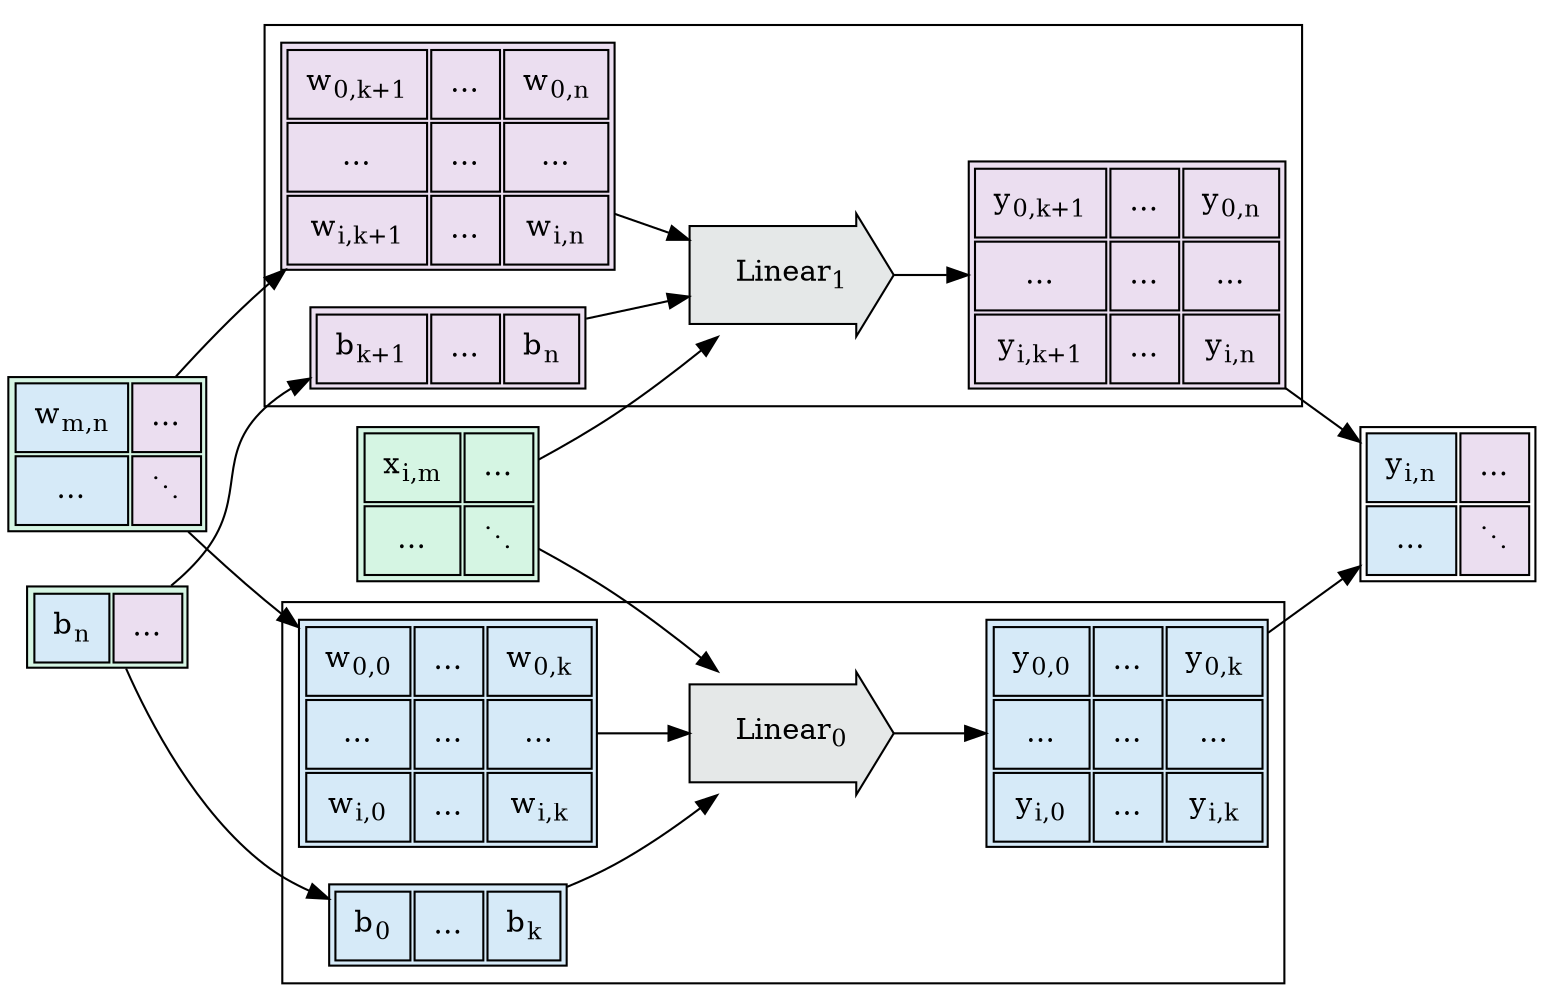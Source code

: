 digraph G {
    rankdir=LR;

    x [
        shape="plain",
        label=<
        <table bgcolor="#D5F5E3" cellpadding="8">
            <tr>
                <td>x<sub>i,m</sub></td>
                <td>…</td>
                </tr>
            <tr>
                <td>…</td>
                <td>⋱</td>
                </tr>
            </table>
        >,
    ];

    w [
        shape="plain",
        label=<
        <table bgcolor="#D5F5E3" cellpadding="8">
            <tr>
                <td bgcolor="#D6EAF8">w<sub>m,n</sub></td>
                <td bgcolor="#EBDEF0">…</td>
                </tr>
            <tr>
                <td bgcolor="#D6EAF8">…</td>
                <td bgcolor="#EBDEF0">⋱</td>
                </tr>
            </table>
        >,
    ];

    b [
        shape="plain",
        label=<
        <table bgcolor="#D5F5E3" cellpadding="8">
            <tr>
                <td bgcolor="#D6EAF8">b<sub>n</sub></td>
                <td bgcolor="#EBDEF0">…</td>
                </tr>
            </table>
        >,
    ];


    subgraph cluster_0 {

    w0 [
        shape="plain",
        label=<
        <table bgcolor="#D6EAF8" cellpadding="8">
            <tr>
                <td>w<sub>0,0</sub></td>
                <td>…</td>
                <td>w<sub>0,k</sub></td>
                </tr>
            <tr>
                <td>…</td>
                <td>…</td>
                <td>…</td>
                </tr>
            <tr>
                <td>w<sub>i,0</sub></td>
                <td>…</td>
                <td>w<sub>i,k</sub></td>
                </tr>
            </table>
        >,
    ];

    b0 [
        shape="plain",
        label=<
        <table bgcolor="#D6EAF8" cellpadding="8">
            <tr>
                <td>b<sub>0</sub></td>
                <td>…</td>
                <td>b<sub>k</sub></td>
                </tr>
            </table>
        >,
    ];

    op0 [
        label=<Linear<sub>0</sub>>,
        shape=rarrow,
        style=filled,
        fillcolor="#E5E8E8",
        margin=0.3
    ];

    y0 [
        shape="plain",
        label=<
        <table bgcolor="#D6EAF8" cellpadding="8">
            <tr>
                <td>y<sub>0,0</sub></td>
                <td>…</td>
                <td>y<sub>0,k</sub></td>
                </tr>
            <tr>
                <td>…</td>
                <td>…</td>
                <td>…</td>
                </tr>
            <tr>
                <td>y<sub>i,0</sub></td>
                <td>…</td>
                <td>y<sub>i,k</sub></td>
                </tr>
            </table>
        >,
    ];

    b0 -> op0;
    op0 -> y0;

    }

    subgraph cluster_1 {

    wk [
        shape="plain",
        label=<
        <table bgcolor="#EBDEF0" cellpadding="8">
            <tr>
                <td>w<sub>0,k+1</sub></td>
                <td>…</td>
                <td>w<sub>0,n</sub></td>
                </tr>
            <tr>
                <td>…</td>
                <td>…</td>
                <td>…</td>
                </tr>
            <tr>
                <td>w<sub>i,k+1</sub></td>
                <td>…</td>
                <td>w<sub>i,n</sub></td>
                </tr>
            </table>
        >,
    ];

    bk [
        shape="plain",
        label=<
        <table bgcolor="#EBDEF0" cellpadding="8">
            <tr>
                <td>b<sub>k+1</sub></td>
                <td>…</td>
                <td>b<sub>n</sub></td>
                </tr>
            </table>
        >,
    ];

    yk [
        shape="plain",
        label=<
        <table bgcolor="#EBDEF0" cellpadding="8">
            <tr>
                <td>y<sub>0,k+1</sub></td>
                <td>…</td>
                <td>y<sub>0,n</sub></td>
                </tr>
            <tr>
                <td>…</td>
                <td>…</td>
                <td>…</td>
                </tr>
            <tr>
                <td>y<sub>i,k+1</sub></td>
                <td>…</td>
                <td>y<sub>i,n</sub></td>
                </tr>
            </table>
        >,
    ];

    opk [
        label=<Linear<sub>1</sub>>,
        shape=rarrow,
        style=filled,
        fillcolor="#E5E8E8",
        margin=0.3
    ];

    bk -> opk;
    opk -> yk;

    }

    y [
        shape="plain",
        label=<
        <table cellpadding="8">
            <tr>
                <td bgcolor="#D6EAF8">y<sub>i,n</sub></td>
                <td bgcolor="#EBDEF0">…</td>
                </tr>
            <tr>
                <td bgcolor="#D6EAF8">…</td>
                <td bgcolor="#EBDEF0">⋱</td>
                </tr>
            </table>
        >,
    ];


    x -> op0 [weight=0];
    x -> opk [weight=0];

    w -> w0;
    w -> wk;

    b -> b0;
    b -> bk;

    w0 -> op0;
    wk -> opk;

    y0 -> y;
    yk -> y;
}
